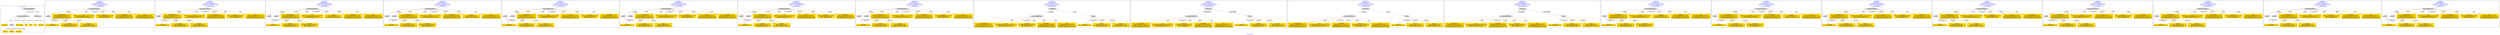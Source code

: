 digraph n0 {
fontcolor="blue"
remincross="true"
label="s20-s-lacma.xml"
subgraph cluster_0 {
label="1-correct model"
n2[style="filled",color="white",fillcolor="lightgray",label="CulturalHeritageObject1"];
n3[shape="plaintext",style="filled",fillcolor="gold",label="creationDate"];
n4[style="filled",color="white",fillcolor="lightgray",label="Person1"];
n5[shape="plaintext",style="filled",fillcolor="gold",label="Artwork_Details"];
n6[shape="plaintext",style="filled",fillcolor="gold",label="title"];
n7[shape="plaintext",style="filled",fillcolor="gold",label="Origin"];
n8[shape="plaintext",style="filled",fillcolor="gold",label="ID"];
n9[shape="plaintext",style="filled",fillcolor="gold",label="birthDate"];
n10[shape="plaintext",style="filled",fillcolor="gold",label="deathDate"];
n11[shape="plaintext",style="filled",fillcolor="gold",label="Artist_Name"];
n12[style="filled",color="white",fillcolor="lightgray",label="EuropeanaAggregation1"];
n13[style="filled",color="white",fillcolor="lightgray",label="WebResource1"];
n14[shape="plaintext",style="filled",fillcolor="gold",label="Image_URL"];
}
subgraph cluster_1 {
label="candidate 0\nlink coherence:1.0\nnode coherence:1.0\nconfidence:0.5182793049282617\nmapping score:0.6310931016427539\ncost:8.99999\n-precision:0.67-recall:0.5"
n16[style="filled",color="white",fillcolor="lightgray",label="CulturalHeritageObject1"];
n17[style="filled",color="white",fillcolor="lightgray",label="Person1"];
n18[shape="plaintext",style="filled",fillcolor="gold",label="Artwork_Details\n[CulturalHeritageObject,extent,0.713]\n[Person,nameOfThePerson,0.157]\n[CulturalHeritageObject,provenance,0.072]\n[CulturalHeritageObject,medium,0.058]"];
n19[shape="plaintext",style="filled",fillcolor="gold",label="Origin\n[CulturalHeritageObject,accessionNumber,0.652]\n[Person,nameOfThePerson,0.175]\n[CulturalHeritageObject,provenance,0.173]"];
n20[shape="plaintext",style="filled",fillcolor="gold",label="Image_URL\n[Person,nameOfThePerson,1.0]"];
n21[shape="plaintext",style="filled",fillcolor="gold",label="creationDate\n[CulturalHeritageObject,created,0.367]\n[Person,dateOfDeath,0.36]\n[Person,dateOfBirth,0.273]"];
n22[shape="plaintext",style="filled",fillcolor="gold",label="birthDate\n[Person,dateOfBirth,0.811]\n[CulturalHeritageObject,created,0.156]\n[Person,dateOfDeath,0.033]"];
n23[shape="plaintext",style="filled",fillcolor="gold",label="deathDate\n[Person,dateOfBirth,0.378]\n[Person,dateOfDeath,0.338]\n[CulturalHeritageObject,created,0.284]"];
n24[shape="plaintext",style="filled",fillcolor="gold",label="Artist_Name\n[Person,nameOfThePerson,0.929]\n[CulturalHeritageObject,title,0.048]\n[CulturalHeritageObject,medium,0.012]\n[CulturalHeritageObject,provenance,0.01]"];
n25[shape="plaintext",style="filled",fillcolor="gold",label="title\n[Person,nameOfThePerson,0.718]\n[CulturalHeritageObject,title,0.253]\n[CulturalHeritageObject,provenance,0.021]\n[CulturalHeritageObject,medium,0.008]"];
}
subgraph cluster_2 {
label="candidate 1\nlink coherence:1.0\nnode coherence:1.0\nconfidence:0.5180637323760026\nmapping score:0.6310212441253342\ncost:8.99999\n-precision:0.67-recall:0.5"
n27[style="filled",color="white",fillcolor="lightgray",label="CulturalHeritageObject1"];
n28[style="filled",color="white",fillcolor="lightgray",label="Person1"];
n29[shape="plaintext",style="filled",fillcolor="gold",label="Artwork_Details\n[CulturalHeritageObject,extent,0.713]\n[Person,nameOfThePerson,0.157]\n[CulturalHeritageObject,provenance,0.072]\n[CulturalHeritageObject,medium,0.058]"];
n30[shape="plaintext",style="filled",fillcolor="gold",label="Origin\n[CulturalHeritageObject,accessionNumber,0.652]\n[Person,nameOfThePerson,0.175]\n[CulturalHeritageObject,provenance,0.173]"];
n31[shape="plaintext",style="filled",fillcolor="gold",label="Artist_Name\n[Person,nameOfThePerson,0.929]\n[CulturalHeritageObject,title,0.048]\n[CulturalHeritageObject,medium,0.012]\n[CulturalHeritageObject,provenance,0.01]"];
n32[shape="plaintext",style="filled",fillcolor="gold",label="Image_URL\n[Person,nameOfThePerson,1.0]"];
n33[shape="plaintext",style="filled",fillcolor="gold",label="creationDate\n[CulturalHeritageObject,created,0.367]\n[Person,dateOfDeath,0.36]\n[Person,dateOfBirth,0.273]"];
n34[shape="plaintext",style="filled",fillcolor="gold",label="birthDate\n[Person,dateOfBirth,0.811]\n[CulturalHeritageObject,created,0.156]\n[Person,dateOfDeath,0.033]"];
n35[shape="plaintext",style="filled",fillcolor="gold",label="deathDate\n[Person,dateOfBirth,0.378]\n[Person,dateOfDeath,0.338]\n[CulturalHeritageObject,created,0.284]"];
n36[shape="plaintext",style="filled",fillcolor="gold",label="title\n[Person,nameOfThePerson,0.718]\n[CulturalHeritageObject,title,0.253]\n[CulturalHeritageObject,provenance,0.021]\n[CulturalHeritageObject,medium,0.008]"];
}
subgraph cluster_3 {
label="candidate 10\nlink coherence:0.9\nnode coherence:1.0\nconfidence:0.5107013502708828\nmapping score:0.628567116756961\ncost:9.99999\n-precision:0.4-recall:0.33"
n38[style="filled",color="white",fillcolor="lightgray",label="CulturalHeritageObject1"];
n39[style="filled",color="white",fillcolor="lightgray",label="Person1"];
n40[style="filled",color="white",fillcolor="lightgray",label="Concept1"];
n41[shape="plaintext",style="filled",fillcolor="gold",label="Artwork_Details\n[CulturalHeritageObject,extent,0.713]\n[Person,nameOfThePerson,0.157]\n[CulturalHeritageObject,provenance,0.072]\n[CulturalHeritageObject,medium,0.058]"];
n42[shape="plaintext",style="filled",fillcolor="gold",label="Origin\n[CulturalHeritageObject,accessionNumber,0.652]\n[Person,nameOfThePerson,0.175]\n[CulturalHeritageObject,provenance,0.173]"];
n43[shape="plaintext",style="filled",fillcolor="gold",label="Image_URL\n[Person,nameOfThePerson,1.0]"];
n44[shape="plaintext",style="filled",fillcolor="gold",label="deathDate\n[Person,dateOfBirth,0.378]\n[Person,dateOfDeath,0.338]\n[CulturalHeritageObject,created,0.284]"];
n45[shape="plaintext",style="filled",fillcolor="gold",label="birthDate\n[Person,dateOfBirth,0.811]\n[CulturalHeritageObject,created,0.156]\n[Person,dateOfDeath,0.033]"];
n46[shape="plaintext",style="filled",fillcolor="gold",label="creationDate\n[CulturalHeritageObject,created,0.367]\n[Person,dateOfDeath,0.36]\n[Person,dateOfBirth,0.273]"];
n47[shape="plaintext",style="filled",fillcolor="gold",label="Artist_Name\n[Person,nameOfThePerson,0.929]\n[CulturalHeritageObject,title,0.048]\n[CulturalHeritageObject,medium,0.012]\n[CulturalHeritageObject,provenance,0.01]"];
n48[shape="plaintext",style="filled",fillcolor="gold",label="title\n[Person,nameOfThePerson,0.718]\n[CulturalHeritageObject,title,0.253]\n[CulturalHeritageObject,provenance,0.021]\n[CulturalHeritageObject,medium,0.008]"];
}
subgraph cluster_4 {
label="candidate 11\nlink coherence:0.9\nnode coherence:1.0\nconfidence:0.5104857777186236\nmapping score:0.6284952592395412\ncost:9.99999\n-precision:0.4-recall:0.33"
n50[style="filled",color="white",fillcolor="lightgray",label="CulturalHeritageObject1"];
n51[style="filled",color="white",fillcolor="lightgray",label="Person1"];
n52[style="filled",color="white",fillcolor="lightgray",label="Concept1"];
n53[shape="plaintext",style="filled",fillcolor="gold",label="Artwork_Details\n[CulturalHeritageObject,extent,0.713]\n[Person,nameOfThePerson,0.157]\n[CulturalHeritageObject,provenance,0.072]\n[CulturalHeritageObject,medium,0.058]"];
n54[shape="plaintext",style="filled",fillcolor="gold",label="Origin\n[CulturalHeritageObject,accessionNumber,0.652]\n[Person,nameOfThePerson,0.175]\n[CulturalHeritageObject,provenance,0.173]"];
n55[shape="plaintext",style="filled",fillcolor="gold",label="Artist_Name\n[Person,nameOfThePerson,0.929]\n[CulturalHeritageObject,title,0.048]\n[CulturalHeritageObject,medium,0.012]\n[CulturalHeritageObject,provenance,0.01]"];
n56[shape="plaintext",style="filled",fillcolor="gold",label="Image_URL\n[Person,nameOfThePerson,1.0]"];
n57[shape="plaintext",style="filled",fillcolor="gold",label="deathDate\n[Person,dateOfBirth,0.378]\n[Person,dateOfDeath,0.338]\n[CulturalHeritageObject,created,0.284]"];
n58[shape="plaintext",style="filled",fillcolor="gold",label="birthDate\n[Person,dateOfBirth,0.811]\n[CulturalHeritageObject,created,0.156]\n[Person,dateOfDeath,0.033]"];
n59[shape="plaintext",style="filled",fillcolor="gold",label="creationDate\n[CulturalHeritageObject,created,0.367]\n[Person,dateOfDeath,0.36]\n[Person,dateOfBirth,0.273]"];
n60[shape="plaintext",style="filled",fillcolor="gold",label="title\n[Person,nameOfThePerson,0.718]\n[CulturalHeritageObject,title,0.253]\n[CulturalHeritageObject,provenance,0.021]\n[CulturalHeritageObject,medium,0.008]"];
}
subgraph cluster_5 {
label="candidate 12\nlink coherence:0.9\nnode coherence:1.0\nconfidence:0.4937837192168398\nmapping score:0.6229279064056132\ncost:9.99999\n-precision:0.5-recall:0.42"
n62[style="filled",color="white",fillcolor="lightgray",label="CulturalHeritageObject1"];
n63[style="filled",color="white",fillcolor="lightgray",label="Person1"];
n64[style="filled",color="white",fillcolor="lightgray",label="Concept1"];
n65[shape="plaintext",style="filled",fillcolor="gold",label="Artwork_Details\n[CulturalHeritageObject,extent,0.713]\n[Person,nameOfThePerson,0.157]\n[CulturalHeritageObject,provenance,0.072]\n[CulturalHeritageObject,medium,0.058]"];
n66[shape="plaintext",style="filled",fillcolor="gold",label="Origin\n[CulturalHeritageObject,accessionNumber,0.652]\n[Person,nameOfThePerson,0.175]\n[CulturalHeritageObject,provenance,0.173]"];
n67[shape="plaintext",style="filled",fillcolor="gold",label="title\n[Person,nameOfThePerson,0.718]\n[CulturalHeritageObject,title,0.253]\n[CulturalHeritageObject,provenance,0.021]\n[CulturalHeritageObject,medium,0.008]"];
n68[shape="plaintext",style="filled",fillcolor="gold",label="Image_URL\n[Person,nameOfThePerson,1.0]"];
n69[shape="plaintext",style="filled",fillcolor="gold",label="creationDate\n[CulturalHeritageObject,created,0.367]\n[Person,dateOfDeath,0.36]\n[Person,dateOfBirth,0.273]"];
n70[shape="plaintext",style="filled",fillcolor="gold",label="birthDate\n[Person,dateOfBirth,0.811]\n[CulturalHeritageObject,created,0.156]\n[Person,dateOfDeath,0.033]"];
n71[shape="plaintext",style="filled",fillcolor="gold",label="deathDate\n[Person,dateOfBirth,0.378]\n[Person,dateOfDeath,0.338]\n[CulturalHeritageObject,created,0.284]"];
n72[shape="plaintext",style="filled",fillcolor="gold",label="Artist_Name\n[Person,nameOfThePerson,0.929]\n[CulturalHeritageObject,title,0.048]\n[CulturalHeritageObject,medium,0.012]\n[CulturalHeritageObject,provenance,0.01]"];
}
subgraph cluster_6 {
label="candidate 13\nlink coherence:0.9\nnode coherence:1.0\nconfidence:0.49222767514827986\nmapping score:0.6224092250494266\ncost:9.99999\n-precision:0.5-recall:0.42"
n74[style="filled",color="white",fillcolor="lightgray",label="CulturalHeritageObject1"];
n75[style="filled",color="white",fillcolor="lightgray",label="Person1"];
n76[style="filled",color="white",fillcolor="lightgray",label="Concept1"];
n77[shape="plaintext",style="filled",fillcolor="gold",label="Artwork_Details\n[CulturalHeritageObject,extent,0.713]\n[Person,nameOfThePerson,0.157]\n[CulturalHeritageObject,provenance,0.072]\n[CulturalHeritageObject,medium,0.058]"];
n78[shape="plaintext",style="filled",fillcolor="gold",label="Origin\n[CulturalHeritageObject,accessionNumber,0.652]\n[Person,nameOfThePerson,0.175]\n[CulturalHeritageObject,provenance,0.173]"];
n79[shape="plaintext",style="filled",fillcolor="gold",label="Image_URL\n[Person,nameOfThePerson,1.0]"];
n80[shape="plaintext",style="filled",fillcolor="gold",label="creationDate\n[CulturalHeritageObject,created,0.367]\n[Person,dateOfDeath,0.36]\n[Person,dateOfBirth,0.273]"];
n81[shape="plaintext",style="filled",fillcolor="gold",label="birthDate\n[Person,dateOfBirth,0.811]\n[CulturalHeritageObject,created,0.156]\n[Person,dateOfDeath,0.033]"];
n82[shape="plaintext",style="filled",fillcolor="gold",label="deathDate\n[Person,dateOfBirth,0.378]\n[Person,dateOfDeath,0.338]\n[CulturalHeritageObject,created,0.284]"];
n83[shape="plaintext",style="filled",fillcolor="gold",label="title\n[Person,nameOfThePerson,0.718]\n[CulturalHeritageObject,title,0.253]\n[CulturalHeritageObject,provenance,0.021]\n[CulturalHeritageObject,medium,0.008]"];
n84[shape="plaintext",style="filled",fillcolor="gold",label="Artist_Name\n[Person,nameOfThePerson,0.929]\n[CulturalHeritageObject,title,0.048]\n[CulturalHeritageObject,medium,0.012]\n[CulturalHeritageObject,provenance,0.01]"];
}
subgraph cluster_7 {
label="candidate 14\nlink coherence:0.9\nnode coherence:1.0\nconfidence:0.4892566928122308\nmapping score:0.621418897604077\ncost:9.99999\n-precision:0.5-recall:0.42"
n86[style="filled",color="white",fillcolor="lightgray",label="CulturalHeritageObject1"];
n87[style="filled",color="white",fillcolor="lightgray",label="Person1"];
n88[style="filled",color="white",fillcolor="lightgray",label="Concept1"];
n89[shape="plaintext",style="filled",fillcolor="gold",label="Artwork_Details\n[CulturalHeritageObject,extent,0.713]\n[Person,nameOfThePerson,0.157]\n[CulturalHeritageObject,provenance,0.072]\n[CulturalHeritageObject,medium,0.058]"];
n90[shape="plaintext",style="filled",fillcolor="gold",label="Origin\n[CulturalHeritageObject,accessionNumber,0.652]\n[Person,nameOfThePerson,0.175]\n[CulturalHeritageObject,provenance,0.173]"];
n91[shape="plaintext",style="filled",fillcolor="gold",label="title\n[Person,nameOfThePerson,0.718]\n[CulturalHeritageObject,title,0.253]\n[CulturalHeritageObject,provenance,0.021]\n[CulturalHeritageObject,medium,0.008]"];
n92[shape="plaintext",style="filled",fillcolor="gold",label="Image_URL\n[Person,nameOfThePerson,1.0]"];
n93[shape="plaintext",style="filled",fillcolor="gold",label="creationDate\n[CulturalHeritageObject,created,0.367]\n[Person,dateOfDeath,0.36]\n[Person,dateOfBirth,0.273]"];
n94[shape="plaintext",style="filled",fillcolor="gold",label="birthDate\n[Person,dateOfBirth,0.811]\n[CulturalHeritageObject,created,0.156]\n[Person,dateOfDeath,0.033]"];
n95[shape="plaintext",style="filled",fillcolor="gold",label="deathDate\n[Person,dateOfBirth,0.378]\n[Person,dateOfDeath,0.338]\n[CulturalHeritageObject,created,0.284]"];
n96[shape="plaintext",style="filled",fillcolor="gold",label="Artist_Name\n[Person,nameOfThePerson,0.929]\n[CulturalHeritageObject,title,0.048]\n[CulturalHeritageObject,medium,0.012]\n[CulturalHeritageObject,provenance,0.01]"];
}
subgraph cluster_8 {
label="candidate 15\nlink coherence:0.9\nnode coherence:1.0\nconfidence:0.48748507619141174\nmapping score:0.6208283587304706\ncost:9.99999\n-precision:0.5-recall:0.42"
n98[style="filled",color="white",fillcolor="lightgray",label="CulturalHeritageObject1"];
n99[style="filled",color="white",fillcolor="lightgray",label="Person1"];
n100[style="filled",color="white",fillcolor="lightgray",label="Concept1"];
n101[shape="plaintext",style="filled",fillcolor="gold",label="Artwork_Details\n[CulturalHeritageObject,extent,0.713]\n[Person,nameOfThePerson,0.157]\n[CulturalHeritageObject,provenance,0.072]\n[CulturalHeritageObject,medium,0.058]"];
n102[shape="plaintext",style="filled",fillcolor="gold",label="Origin\n[CulturalHeritageObject,accessionNumber,0.652]\n[Person,nameOfThePerson,0.175]\n[CulturalHeritageObject,provenance,0.173]"];
n103[shape="plaintext",style="filled",fillcolor="gold",label="Artist_Name\n[Person,nameOfThePerson,0.929]\n[CulturalHeritageObject,title,0.048]\n[CulturalHeritageObject,medium,0.012]\n[CulturalHeritageObject,provenance,0.01]"];
n104[shape="plaintext",style="filled",fillcolor="gold",label="Image_URL\n[Person,nameOfThePerson,1.0]"];
n105[shape="plaintext",style="filled",fillcolor="gold",label="creationDate\n[CulturalHeritageObject,created,0.367]\n[Person,dateOfDeath,0.36]\n[Person,dateOfBirth,0.273]"];
n106[shape="plaintext",style="filled",fillcolor="gold",label="birthDate\n[Person,dateOfBirth,0.811]\n[CulturalHeritageObject,created,0.156]\n[Person,dateOfDeath,0.033]"];
n107[shape="plaintext",style="filled",fillcolor="gold",label="deathDate\n[Person,dateOfBirth,0.378]\n[Person,dateOfDeath,0.338]\n[CulturalHeritageObject,created,0.284]"];
n108[shape="plaintext",style="filled",fillcolor="gold",label="title\n[Person,nameOfThePerson,0.718]\n[CulturalHeritageObject,title,0.253]\n[CulturalHeritageObject,provenance,0.021]\n[CulturalHeritageObject,medium,0.008]"];
}
subgraph cluster_9 {
label="candidate 16\nlink coherence:0.8\nnode coherence:1.0\nconfidence:0.5182793049282617\nmapping score:0.6310931016427539\ncost:208.010002\n-precision:0.5-recall:0.42"
n110[style="filled",color="white",fillcolor="lightgray",label="ProvidedCHO1"];
n111[style="filled",color="white",fillcolor="lightgray",label="CulturalHeritageObject1"];
n112[style="filled",color="white",fillcolor="lightgray",label="Person1"];
n113[shape="plaintext",style="filled",fillcolor="gold",label="Artwork_Details\n[CulturalHeritageObject,extent,0.713]\n[Person,nameOfThePerson,0.157]\n[CulturalHeritageObject,provenance,0.072]\n[CulturalHeritageObject,medium,0.058]"];
n114[shape="plaintext",style="filled",fillcolor="gold",label="Origin\n[CulturalHeritageObject,accessionNumber,0.652]\n[Person,nameOfThePerson,0.175]\n[CulturalHeritageObject,provenance,0.173]"];
n115[shape="plaintext",style="filled",fillcolor="gold",label="Image_URL\n[Person,nameOfThePerson,1.0]"];
n116[shape="plaintext",style="filled",fillcolor="gold",label="creationDate\n[CulturalHeritageObject,created,0.367]\n[Person,dateOfDeath,0.36]\n[Person,dateOfBirth,0.273]"];
n117[shape="plaintext",style="filled",fillcolor="gold",label="birthDate\n[Person,dateOfBirth,0.811]\n[CulturalHeritageObject,created,0.156]\n[Person,dateOfDeath,0.033]"];
n118[shape="plaintext",style="filled",fillcolor="gold",label="deathDate\n[Person,dateOfBirth,0.378]\n[Person,dateOfDeath,0.338]\n[CulturalHeritageObject,created,0.284]"];
n119[shape="plaintext",style="filled",fillcolor="gold",label="Artist_Name\n[Person,nameOfThePerson,0.929]\n[CulturalHeritageObject,title,0.048]\n[CulturalHeritageObject,medium,0.012]\n[CulturalHeritageObject,provenance,0.01]"];
n120[shape="plaintext",style="filled",fillcolor="gold",label="title\n[Person,nameOfThePerson,0.718]\n[CulturalHeritageObject,title,0.253]\n[CulturalHeritageObject,provenance,0.021]\n[CulturalHeritageObject,medium,0.008]"];
}
subgraph cluster_10 {
label="candidate 17\nlink coherence:0.8\nnode coherence:1.0\nconfidence:0.5182793049282617\nmapping score:0.6310931016427539\ncost:208.020004\n-precision:0.5-recall:0.42"
n122[style="filled",color="white",fillcolor="lightgray",label="Organization1"];
n123[style="filled",color="white",fillcolor="lightgray",label="CulturalHeritageObject1"];
n124[style="filled",color="white",fillcolor="lightgray",label="Person1"];
n125[shape="plaintext",style="filled",fillcolor="gold",label="Artwork_Details\n[CulturalHeritageObject,extent,0.713]\n[Person,nameOfThePerson,0.157]\n[CulturalHeritageObject,provenance,0.072]\n[CulturalHeritageObject,medium,0.058]"];
n126[shape="plaintext",style="filled",fillcolor="gold",label="Origin\n[CulturalHeritageObject,accessionNumber,0.652]\n[Person,nameOfThePerson,0.175]\n[CulturalHeritageObject,provenance,0.173]"];
n127[shape="plaintext",style="filled",fillcolor="gold",label="Image_URL\n[Person,nameOfThePerson,1.0]"];
n128[shape="plaintext",style="filled",fillcolor="gold",label="creationDate\n[CulturalHeritageObject,created,0.367]\n[Person,dateOfDeath,0.36]\n[Person,dateOfBirth,0.273]"];
n129[shape="plaintext",style="filled",fillcolor="gold",label="birthDate\n[Person,dateOfBirth,0.811]\n[CulturalHeritageObject,created,0.156]\n[Person,dateOfDeath,0.033]"];
n130[shape="plaintext",style="filled",fillcolor="gold",label="deathDate\n[Person,dateOfBirth,0.378]\n[Person,dateOfDeath,0.338]\n[CulturalHeritageObject,created,0.284]"];
n131[shape="plaintext",style="filled",fillcolor="gold",label="Artist_Name\n[Person,nameOfThePerson,0.929]\n[CulturalHeritageObject,title,0.048]\n[CulturalHeritageObject,medium,0.012]\n[CulturalHeritageObject,provenance,0.01]"];
n132[shape="plaintext",style="filled",fillcolor="gold",label="title\n[Person,nameOfThePerson,0.718]\n[CulturalHeritageObject,title,0.253]\n[CulturalHeritageObject,provenance,0.021]\n[CulturalHeritageObject,medium,0.008]"];
}
subgraph cluster_11 {
label="candidate 18\nlink coherence:0.8\nnode coherence:1.0\nconfidence:0.5180637323760026\nmapping score:0.6310212441253342\ncost:208.010002\n-precision:0.5-recall:0.42"
n134[style="filled",color="white",fillcolor="lightgray",label="ProvidedCHO1"];
n135[style="filled",color="white",fillcolor="lightgray",label="CulturalHeritageObject1"];
n136[style="filled",color="white",fillcolor="lightgray",label="Person1"];
n137[shape="plaintext",style="filled",fillcolor="gold",label="Artwork_Details\n[CulturalHeritageObject,extent,0.713]\n[Person,nameOfThePerson,0.157]\n[CulturalHeritageObject,provenance,0.072]\n[CulturalHeritageObject,medium,0.058]"];
n138[shape="plaintext",style="filled",fillcolor="gold",label="Origin\n[CulturalHeritageObject,accessionNumber,0.652]\n[Person,nameOfThePerson,0.175]\n[CulturalHeritageObject,provenance,0.173]"];
n139[shape="plaintext",style="filled",fillcolor="gold",label="Artist_Name\n[Person,nameOfThePerson,0.929]\n[CulturalHeritageObject,title,0.048]\n[CulturalHeritageObject,medium,0.012]\n[CulturalHeritageObject,provenance,0.01]"];
n140[shape="plaintext",style="filled",fillcolor="gold",label="Image_URL\n[Person,nameOfThePerson,1.0]"];
n141[shape="plaintext",style="filled",fillcolor="gold",label="creationDate\n[CulturalHeritageObject,created,0.367]\n[Person,dateOfDeath,0.36]\n[Person,dateOfBirth,0.273]"];
n142[shape="plaintext",style="filled",fillcolor="gold",label="birthDate\n[Person,dateOfBirth,0.811]\n[CulturalHeritageObject,created,0.156]\n[Person,dateOfDeath,0.033]"];
n143[shape="plaintext",style="filled",fillcolor="gold",label="deathDate\n[Person,dateOfBirth,0.378]\n[Person,dateOfDeath,0.338]\n[CulturalHeritageObject,created,0.284]"];
n144[shape="plaintext",style="filled",fillcolor="gold",label="title\n[Person,nameOfThePerson,0.718]\n[CulturalHeritageObject,title,0.253]\n[CulturalHeritageObject,provenance,0.021]\n[CulturalHeritageObject,medium,0.008]"];
}
subgraph cluster_12 {
label="candidate 19\nlink coherence:0.8\nnode coherence:1.0\nconfidence:0.5180637323760026\nmapping score:0.6310212441253342\ncost:208.020004\n-precision:0.5-recall:0.42"
n146[style="filled",color="white",fillcolor="lightgray",label="Organization1"];
n147[style="filled",color="white",fillcolor="lightgray",label="CulturalHeritageObject1"];
n148[style="filled",color="white",fillcolor="lightgray",label="Person1"];
n149[shape="plaintext",style="filled",fillcolor="gold",label="Artwork_Details\n[CulturalHeritageObject,extent,0.713]\n[Person,nameOfThePerson,0.157]\n[CulturalHeritageObject,provenance,0.072]\n[CulturalHeritageObject,medium,0.058]"];
n150[shape="plaintext",style="filled",fillcolor="gold",label="Origin\n[CulturalHeritageObject,accessionNumber,0.652]\n[Person,nameOfThePerson,0.175]\n[CulturalHeritageObject,provenance,0.173]"];
n151[shape="plaintext",style="filled",fillcolor="gold",label="Artist_Name\n[Person,nameOfThePerson,0.929]\n[CulturalHeritageObject,title,0.048]\n[CulturalHeritageObject,medium,0.012]\n[CulturalHeritageObject,provenance,0.01]"];
n152[shape="plaintext",style="filled",fillcolor="gold",label="Image_URL\n[Person,nameOfThePerson,1.0]"];
n153[shape="plaintext",style="filled",fillcolor="gold",label="creationDate\n[CulturalHeritageObject,created,0.367]\n[Person,dateOfDeath,0.36]\n[Person,dateOfBirth,0.273]"];
n154[shape="plaintext",style="filled",fillcolor="gold",label="birthDate\n[Person,dateOfBirth,0.811]\n[CulturalHeritageObject,created,0.156]\n[Person,dateOfDeath,0.033]"];
n155[shape="plaintext",style="filled",fillcolor="gold",label="deathDate\n[Person,dateOfBirth,0.378]\n[Person,dateOfDeath,0.338]\n[CulturalHeritageObject,created,0.284]"];
n156[shape="plaintext",style="filled",fillcolor="gold",label="title\n[Person,nameOfThePerson,0.718]\n[CulturalHeritageObject,title,0.253]\n[CulturalHeritageObject,provenance,0.021]\n[CulturalHeritageObject,medium,0.008]"];
}
subgraph cluster_13 {
label="candidate 2\nlink coherence:1.0\nnode coherence:1.0\nconfidence:0.5107013502708828\nmapping score:0.628567116756961\ncost:8.99999\n-precision:0.44-recall:0.33"
n158[style="filled",color="white",fillcolor="lightgray",label="CulturalHeritageObject1"];
n159[style="filled",color="white",fillcolor="lightgray",label="Person1"];
n160[shape="plaintext",style="filled",fillcolor="gold",label="Artwork_Details\n[CulturalHeritageObject,extent,0.713]\n[Person,nameOfThePerson,0.157]\n[CulturalHeritageObject,provenance,0.072]\n[CulturalHeritageObject,medium,0.058]"];
n161[shape="plaintext",style="filled",fillcolor="gold",label="Origin\n[CulturalHeritageObject,accessionNumber,0.652]\n[Person,nameOfThePerson,0.175]\n[CulturalHeritageObject,provenance,0.173]"];
n162[shape="plaintext",style="filled",fillcolor="gold",label="Image_URL\n[Person,nameOfThePerson,1.0]"];
n163[shape="plaintext",style="filled",fillcolor="gold",label="deathDate\n[Person,dateOfBirth,0.378]\n[Person,dateOfDeath,0.338]\n[CulturalHeritageObject,created,0.284]"];
n164[shape="plaintext",style="filled",fillcolor="gold",label="birthDate\n[Person,dateOfBirth,0.811]\n[CulturalHeritageObject,created,0.156]\n[Person,dateOfDeath,0.033]"];
n165[shape="plaintext",style="filled",fillcolor="gold",label="creationDate\n[CulturalHeritageObject,created,0.367]\n[Person,dateOfDeath,0.36]\n[Person,dateOfBirth,0.273]"];
n166[shape="plaintext",style="filled",fillcolor="gold",label="Artist_Name\n[Person,nameOfThePerson,0.929]\n[CulturalHeritageObject,title,0.048]\n[CulturalHeritageObject,medium,0.012]\n[CulturalHeritageObject,provenance,0.01]"];
n167[shape="plaintext",style="filled",fillcolor="gold",label="title\n[Person,nameOfThePerson,0.718]\n[CulturalHeritageObject,title,0.253]\n[CulturalHeritageObject,provenance,0.021]\n[CulturalHeritageObject,medium,0.008]"];
}
subgraph cluster_14 {
label="candidate 3\nlink coherence:1.0\nnode coherence:1.0\nconfidence:0.5104857777186236\nmapping score:0.6284952592395412\ncost:8.99999\n-precision:0.44-recall:0.33"
n169[style="filled",color="white",fillcolor="lightgray",label="CulturalHeritageObject1"];
n170[style="filled",color="white",fillcolor="lightgray",label="Person1"];
n171[shape="plaintext",style="filled",fillcolor="gold",label="Artwork_Details\n[CulturalHeritageObject,extent,0.713]\n[Person,nameOfThePerson,0.157]\n[CulturalHeritageObject,provenance,0.072]\n[CulturalHeritageObject,medium,0.058]"];
n172[shape="plaintext",style="filled",fillcolor="gold",label="Origin\n[CulturalHeritageObject,accessionNumber,0.652]\n[Person,nameOfThePerson,0.175]\n[CulturalHeritageObject,provenance,0.173]"];
n173[shape="plaintext",style="filled",fillcolor="gold",label="Artist_Name\n[Person,nameOfThePerson,0.929]\n[CulturalHeritageObject,title,0.048]\n[CulturalHeritageObject,medium,0.012]\n[CulturalHeritageObject,provenance,0.01]"];
n174[shape="plaintext",style="filled",fillcolor="gold",label="Image_URL\n[Person,nameOfThePerson,1.0]"];
n175[shape="plaintext",style="filled",fillcolor="gold",label="deathDate\n[Person,dateOfBirth,0.378]\n[Person,dateOfDeath,0.338]\n[CulturalHeritageObject,created,0.284]"];
n176[shape="plaintext",style="filled",fillcolor="gold",label="birthDate\n[Person,dateOfBirth,0.811]\n[CulturalHeritageObject,created,0.156]\n[Person,dateOfDeath,0.033]"];
n177[shape="plaintext",style="filled",fillcolor="gold",label="creationDate\n[CulturalHeritageObject,created,0.367]\n[Person,dateOfDeath,0.36]\n[Person,dateOfBirth,0.273]"];
n178[shape="plaintext",style="filled",fillcolor="gold",label="title\n[Person,nameOfThePerson,0.718]\n[CulturalHeritageObject,title,0.253]\n[CulturalHeritageObject,provenance,0.021]\n[CulturalHeritageObject,medium,0.008]"];
}
subgraph cluster_15 {
label="candidate 4\nlink coherence:1.0\nnode coherence:1.0\nconfidence:0.4937837192168398\nmapping score:0.6229279064056132\ncost:8.99999\n-precision:0.56-recall:0.42"
n180[style="filled",color="white",fillcolor="lightgray",label="CulturalHeritageObject1"];
n181[style="filled",color="white",fillcolor="lightgray",label="Person1"];
n182[shape="plaintext",style="filled",fillcolor="gold",label="Artwork_Details\n[CulturalHeritageObject,extent,0.713]\n[Person,nameOfThePerson,0.157]\n[CulturalHeritageObject,provenance,0.072]\n[CulturalHeritageObject,medium,0.058]"];
n183[shape="plaintext",style="filled",fillcolor="gold",label="Origin\n[CulturalHeritageObject,accessionNumber,0.652]\n[Person,nameOfThePerson,0.175]\n[CulturalHeritageObject,provenance,0.173]"];
n184[shape="plaintext",style="filled",fillcolor="gold",label="title\n[Person,nameOfThePerson,0.718]\n[CulturalHeritageObject,title,0.253]\n[CulturalHeritageObject,provenance,0.021]\n[CulturalHeritageObject,medium,0.008]"];
n185[shape="plaintext",style="filled",fillcolor="gold",label="Image_URL\n[Person,nameOfThePerson,1.0]"];
n186[shape="plaintext",style="filled",fillcolor="gold",label="creationDate\n[CulturalHeritageObject,created,0.367]\n[Person,dateOfDeath,0.36]\n[Person,dateOfBirth,0.273]"];
n187[shape="plaintext",style="filled",fillcolor="gold",label="birthDate\n[Person,dateOfBirth,0.811]\n[CulturalHeritageObject,created,0.156]\n[Person,dateOfDeath,0.033]"];
n188[shape="plaintext",style="filled",fillcolor="gold",label="deathDate\n[Person,dateOfBirth,0.378]\n[Person,dateOfDeath,0.338]\n[CulturalHeritageObject,created,0.284]"];
n189[shape="plaintext",style="filled",fillcolor="gold",label="Artist_Name\n[Person,nameOfThePerson,0.929]\n[CulturalHeritageObject,title,0.048]\n[CulturalHeritageObject,medium,0.012]\n[CulturalHeritageObject,provenance,0.01]"];
}
subgraph cluster_16 {
label="candidate 5\nlink coherence:1.0\nnode coherence:1.0\nconfidence:0.49222767514827986\nmapping score:0.6224092250494266\ncost:8.99999\n-precision:0.56-recall:0.42"
n191[style="filled",color="white",fillcolor="lightgray",label="CulturalHeritageObject1"];
n192[style="filled",color="white",fillcolor="lightgray",label="Person1"];
n193[shape="plaintext",style="filled",fillcolor="gold",label="Artwork_Details\n[CulturalHeritageObject,extent,0.713]\n[Person,nameOfThePerson,0.157]\n[CulturalHeritageObject,provenance,0.072]\n[CulturalHeritageObject,medium,0.058]"];
n194[shape="plaintext",style="filled",fillcolor="gold",label="Origin\n[CulturalHeritageObject,accessionNumber,0.652]\n[Person,nameOfThePerson,0.175]\n[CulturalHeritageObject,provenance,0.173]"];
n195[shape="plaintext",style="filled",fillcolor="gold",label="Image_URL\n[Person,nameOfThePerson,1.0]"];
n196[shape="plaintext",style="filled",fillcolor="gold",label="creationDate\n[CulturalHeritageObject,created,0.367]\n[Person,dateOfDeath,0.36]\n[Person,dateOfBirth,0.273]"];
n197[shape="plaintext",style="filled",fillcolor="gold",label="birthDate\n[Person,dateOfBirth,0.811]\n[CulturalHeritageObject,created,0.156]\n[Person,dateOfDeath,0.033]"];
n198[shape="plaintext",style="filled",fillcolor="gold",label="deathDate\n[Person,dateOfBirth,0.378]\n[Person,dateOfDeath,0.338]\n[CulturalHeritageObject,created,0.284]"];
n199[shape="plaintext",style="filled",fillcolor="gold",label="title\n[Person,nameOfThePerson,0.718]\n[CulturalHeritageObject,title,0.253]\n[CulturalHeritageObject,provenance,0.021]\n[CulturalHeritageObject,medium,0.008]"];
n200[shape="plaintext",style="filled",fillcolor="gold",label="Artist_Name\n[Person,nameOfThePerson,0.929]\n[CulturalHeritageObject,title,0.048]\n[CulturalHeritageObject,medium,0.012]\n[CulturalHeritageObject,provenance,0.01]"];
}
subgraph cluster_17 {
label="candidate 6\nlink coherence:1.0\nnode coherence:1.0\nconfidence:0.4892566928122308\nmapping score:0.621418897604077\ncost:8.99999\n-precision:0.56-recall:0.42"
n202[style="filled",color="white",fillcolor="lightgray",label="CulturalHeritageObject1"];
n203[style="filled",color="white",fillcolor="lightgray",label="Person1"];
n204[shape="plaintext",style="filled",fillcolor="gold",label="Artwork_Details\n[CulturalHeritageObject,extent,0.713]\n[Person,nameOfThePerson,0.157]\n[CulturalHeritageObject,provenance,0.072]\n[CulturalHeritageObject,medium,0.058]"];
n205[shape="plaintext",style="filled",fillcolor="gold",label="Origin\n[CulturalHeritageObject,accessionNumber,0.652]\n[Person,nameOfThePerson,0.175]\n[CulturalHeritageObject,provenance,0.173]"];
n206[shape="plaintext",style="filled",fillcolor="gold",label="title\n[Person,nameOfThePerson,0.718]\n[CulturalHeritageObject,title,0.253]\n[CulturalHeritageObject,provenance,0.021]\n[CulturalHeritageObject,medium,0.008]"];
n207[shape="plaintext",style="filled",fillcolor="gold",label="Image_URL\n[Person,nameOfThePerson,1.0]"];
n208[shape="plaintext",style="filled",fillcolor="gold",label="creationDate\n[CulturalHeritageObject,created,0.367]\n[Person,dateOfDeath,0.36]\n[Person,dateOfBirth,0.273]"];
n209[shape="plaintext",style="filled",fillcolor="gold",label="birthDate\n[Person,dateOfBirth,0.811]\n[CulturalHeritageObject,created,0.156]\n[Person,dateOfDeath,0.033]"];
n210[shape="plaintext",style="filled",fillcolor="gold",label="deathDate\n[Person,dateOfBirth,0.378]\n[Person,dateOfDeath,0.338]\n[CulturalHeritageObject,created,0.284]"];
n211[shape="plaintext",style="filled",fillcolor="gold",label="Artist_Name\n[Person,nameOfThePerson,0.929]\n[CulturalHeritageObject,title,0.048]\n[CulturalHeritageObject,medium,0.012]\n[CulturalHeritageObject,provenance,0.01]"];
}
subgraph cluster_18 {
label="candidate 7\nlink coherence:1.0\nnode coherence:1.0\nconfidence:0.48748507619141174\nmapping score:0.6208283587304706\ncost:8.99999\n-precision:0.56-recall:0.42"
n213[style="filled",color="white",fillcolor="lightgray",label="CulturalHeritageObject1"];
n214[style="filled",color="white",fillcolor="lightgray",label="Person1"];
n215[shape="plaintext",style="filled",fillcolor="gold",label="Artwork_Details\n[CulturalHeritageObject,extent,0.713]\n[Person,nameOfThePerson,0.157]\n[CulturalHeritageObject,provenance,0.072]\n[CulturalHeritageObject,medium,0.058]"];
n216[shape="plaintext",style="filled",fillcolor="gold",label="Origin\n[CulturalHeritageObject,accessionNumber,0.652]\n[Person,nameOfThePerson,0.175]\n[CulturalHeritageObject,provenance,0.173]"];
n217[shape="plaintext",style="filled",fillcolor="gold",label="Artist_Name\n[Person,nameOfThePerson,0.929]\n[CulturalHeritageObject,title,0.048]\n[CulturalHeritageObject,medium,0.012]\n[CulturalHeritageObject,provenance,0.01]"];
n218[shape="plaintext",style="filled",fillcolor="gold",label="Image_URL\n[Person,nameOfThePerson,1.0]"];
n219[shape="plaintext",style="filled",fillcolor="gold",label="creationDate\n[CulturalHeritageObject,created,0.367]\n[Person,dateOfDeath,0.36]\n[Person,dateOfBirth,0.273]"];
n220[shape="plaintext",style="filled",fillcolor="gold",label="birthDate\n[Person,dateOfBirth,0.811]\n[CulturalHeritageObject,created,0.156]\n[Person,dateOfDeath,0.033]"];
n221[shape="plaintext",style="filled",fillcolor="gold",label="deathDate\n[Person,dateOfBirth,0.378]\n[Person,dateOfDeath,0.338]\n[CulturalHeritageObject,created,0.284]"];
n222[shape="plaintext",style="filled",fillcolor="gold",label="title\n[Person,nameOfThePerson,0.718]\n[CulturalHeritageObject,title,0.253]\n[CulturalHeritageObject,provenance,0.021]\n[CulturalHeritageObject,medium,0.008]"];
}
subgraph cluster_19 {
label="candidate 8\nlink coherence:0.9\nnode coherence:1.0\nconfidence:0.5182793049282617\nmapping score:0.6310931016427539\ncost:9.99999\n-precision:0.6-recall:0.5"
n224[style="filled",color="white",fillcolor="lightgray",label="CulturalHeritageObject1"];
n225[style="filled",color="white",fillcolor="lightgray",label="Person1"];
n226[style="filled",color="white",fillcolor="lightgray",label="Concept1"];
n227[shape="plaintext",style="filled",fillcolor="gold",label="Artwork_Details\n[CulturalHeritageObject,extent,0.713]\n[Person,nameOfThePerson,0.157]\n[CulturalHeritageObject,provenance,0.072]\n[CulturalHeritageObject,medium,0.058]"];
n228[shape="plaintext",style="filled",fillcolor="gold",label="Origin\n[CulturalHeritageObject,accessionNumber,0.652]\n[Person,nameOfThePerson,0.175]\n[CulturalHeritageObject,provenance,0.173]"];
n229[shape="plaintext",style="filled",fillcolor="gold",label="Image_URL\n[Person,nameOfThePerson,1.0]"];
n230[shape="plaintext",style="filled",fillcolor="gold",label="creationDate\n[CulturalHeritageObject,created,0.367]\n[Person,dateOfDeath,0.36]\n[Person,dateOfBirth,0.273]"];
n231[shape="plaintext",style="filled",fillcolor="gold",label="birthDate\n[Person,dateOfBirth,0.811]\n[CulturalHeritageObject,created,0.156]\n[Person,dateOfDeath,0.033]"];
n232[shape="plaintext",style="filled",fillcolor="gold",label="deathDate\n[Person,dateOfBirth,0.378]\n[Person,dateOfDeath,0.338]\n[CulturalHeritageObject,created,0.284]"];
n233[shape="plaintext",style="filled",fillcolor="gold",label="Artist_Name\n[Person,nameOfThePerson,0.929]\n[CulturalHeritageObject,title,0.048]\n[CulturalHeritageObject,medium,0.012]\n[CulturalHeritageObject,provenance,0.01]"];
n234[shape="plaintext",style="filled",fillcolor="gold",label="title\n[Person,nameOfThePerson,0.718]\n[CulturalHeritageObject,title,0.253]\n[CulturalHeritageObject,provenance,0.021]\n[CulturalHeritageObject,medium,0.008]"];
}
subgraph cluster_20 {
label="candidate 9\nlink coherence:0.9\nnode coherence:1.0\nconfidence:0.5180637323760026\nmapping score:0.6310212441253342\ncost:9.99999\n-precision:0.6-recall:0.5"
n236[style="filled",color="white",fillcolor="lightgray",label="CulturalHeritageObject1"];
n237[style="filled",color="white",fillcolor="lightgray",label="Person1"];
n238[style="filled",color="white",fillcolor="lightgray",label="Concept1"];
n239[shape="plaintext",style="filled",fillcolor="gold",label="Artwork_Details\n[CulturalHeritageObject,extent,0.713]\n[Person,nameOfThePerson,0.157]\n[CulturalHeritageObject,provenance,0.072]\n[CulturalHeritageObject,medium,0.058]"];
n240[shape="plaintext",style="filled",fillcolor="gold",label="Origin\n[CulturalHeritageObject,accessionNumber,0.652]\n[Person,nameOfThePerson,0.175]\n[CulturalHeritageObject,provenance,0.173]"];
n241[shape="plaintext",style="filled",fillcolor="gold",label="Artist_Name\n[Person,nameOfThePerson,0.929]\n[CulturalHeritageObject,title,0.048]\n[CulturalHeritageObject,medium,0.012]\n[CulturalHeritageObject,provenance,0.01]"];
n242[shape="plaintext",style="filled",fillcolor="gold",label="Image_URL\n[Person,nameOfThePerson,1.0]"];
n243[shape="plaintext",style="filled",fillcolor="gold",label="creationDate\n[CulturalHeritageObject,created,0.367]\n[Person,dateOfDeath,0.36]\n[Person,dateOfBirth,0.273]"];
n244[shape="plaintext",style="filled",fillcolor="gold",label="birthDate\n[Person,dateOfBirth,0.811]\n[CulturalHeritageObject,created,0.156]\n[Person,dateOfDeath,0.033]"];
n245[shape="plaintext",style="filled",fillcolor="gold",label="deathDate\n[Person,dateOfBirth,0.378]\n[Person,dateOfDeath,0.338]\n[CulturalHeritageObject,created,0.284]"];
n246[shape="plaintext",style="filled",fillcolor="gold",label="title\n[Person,nameOfThePerson,0.718]\n[CulturalHeritageObject,title,0.253]\n[CulturalHeritageObject,provenance,0.021]\n[CulturalHeritageObject,medium,0.008]"];
}
n2 -> n3[color="brown",fontcolor="black",label="created"]
n2 -> n4[color="brown",fontcolor="black",label="creator"]
n2 -> n5[color="brown",fontcolor="black",label="description"]
n2 -> n6[color="brown",fontcolor="black",label="title"]
n2 -> n7[color="brown",fontcolor="black",label="accessionNumber"]
n2 -> n8[color="brown",fontcolor="black",label="objectId"]
n4 -> n9[color="brown",fontcolor="black",label="dateOfBirth"]
n4 -> n10[color="brown",fontcolor="black",label="dateOfDeath"]
n4 -> n11[color="brown",fontcolor="black",label="nameOfThePerson"]
n12 -> n2[color="brown",fontcolor="black",label="aggregatedCHO"]
n12 -> n13[color="brown",fontcolor="black",label="hasView"]
n13 -> n14[color="brown",fontcolor="black",label="classLink"]
n16 -> n17[color="brown",fontcolor="black",label="creator\nw=0.99999"]
n16 -> n18[color="brown",fontcolor="black",label="extent\nw=1.0"]
n16 -> n19[color="brown",fontcolor="black",label="accessionNumber\nw=1.0"]
n17 -> n20[color="brown",fontcolor="black",label="nameOfThePerson\nw=1.0"]
n16 -> n21[color="brown",fontcolor="black",label="created\nw=1.0"]
n17 -> n22[color="brown",fontcolor="black",label="dateOfBirth\nw=1.0"]
n17 -> n23[color="brown",fontcolor="black",label="dateOfDeath\nw=1.0"]
n16 -> n24[color="brown",fontcolor="black",label="medium\nw=1.0"]
n16 -> n25[color="brown",fontcolor="black",label="title\nw=1.0"]
n27 -> n28[color="brown",fontcolor="black",label="creator\nw=0.99999"]
n27 -> n29[color="brown",fontcolor="black",label="extent\nw=1.0"]
n27 -> n30[color="brown",fontcolor="black",label="accessionNumber\nw=1.0"]
n27 -> n31[color="brown",fontcolor="black",label="provenance\nw=1.0"]
n28 -> n32[color="brown",fontcolor="black",label="nameOfThePerson\nw=1.0"]
n27 -> n33[color="brown",fontcolor="black",label="created\nw=1.0"]
n28 -> n34[color="brown",fontcolor="black",label="dateOfBirth\nw=1.0"]
n28 -> n35[color="brown",fontcolor="black",label="dateOfDeath\nw=1.0"]
n27 -> n36[color="brown",fontcolor="black",label="title\nw=1.0"]
n38 -> n39[color="brown",fontcolor="black",label="creator\nw=0.99999"]
n38 -> n40[color="brown",fontcolor="black",label="hasType\nw=1.0"]
n38 -> n41[color="brown",fontcolor="black",label="extent\nw=1.0"]
n38 -> n42[color="brown",fontcolor="black",label="accessionNumber\nw=1.0"]
n39 -> n43[color="brown",fontcolor="black",label="nameOfThePerson\nw=1.0"]
n38 -> n44[color="brown",fontcolor="black",label="created\nw=1.0"]
n39 -> n45[color="brown",fontcolor="black",label="dateOfBirth\nw=1.0"]
n39 -> n46[color="brown",fontcolor="black",label="dateOfDeath\nw=1.0"]
n38 -> n47[color="brown",fontcolor="black",label="medium\nw=1.0"]
n38 -> n48[color="brown",fontcolor="black",label="title\nw=1.0"]
n50 -> n51[color="brown",fontcolor="black",label="creator\nw=0.99999"]
n50 -> n52[color="brown",fontcolor="black",label="hasType\nw=1.0"]
n50 -> n53[color="brown",fontcolor="black",label="extent\nw=1.0"]
n50 -> n54[color="brown",fontcolor="black",label="accessionNumber\nw=1.0"]
n50 -> n55[color="brown",fontcolor="black",label="provenance\nw=1.0"]
n51 -> n56[color="brown",fontcolor="black",label="nameOfThePerson\nw=1.0"]
n50 -> n57[color="brown",fontcolor="black",label="created\nw=1.0"]
n51 -> n58[color="brown",fontcolor="black",label="dateOfBirth\nw=1.0"]
n51 -> n59[color="brown",fontcolor="black",label="dateOfDeath\nw=1.0"]
n50 -> n60[color="brown",fontcolor="black",label="title\nw=1.0"]
n62 -> n63[color="brown",fontcolor="black",label="creator\nw=0.99999"]
n62 -> n64[color="brown",fontcolor="black",label="hasType\nw=1.0"]
n62 -> n65[color="brown",fontcolor="black",label="extent\nw=1.0"]
n62 -> n66[color="brown",fontcolor="black",label="accessionNumber\nw=1.0"]
n62 -> n67[color="brown",fontcolor="black",label="provenance\nw=1.0"]
n63 -> n68[color="brown",fontcolor="black",label="nameOfThePerson\nw=1.0"]
n62 -> n69[color="brown",fontcolor="black",label="created\nw=1.0"]
n63 -> n70[color="brown",fontcolor="black",label="dateOfBirth\nw=1.0"]
n63 -> n71[color="brown",fontcolor="black",label="dateOfDeath\nw=1.0"]
n62 -> n72[color="brown",fontcolor="black",label="title\nw=1.0"]
n74 -> n75[color="brown",fontcolor="black",label="creator\nw=0.99999"]
n74 -> n76[color="brown",fontcolor="black",label="hasType\nw=1.0"]
n74 -> n77[color="brown",fontcolor="black",label="extent\nw=1.0"]
n74 -> n78[color="brown",fontcolor="black",label="accessionNumber\nw=1.0"]
n75 -> n79[color="brown",fontcolor="black",label="nameOfThePerson\nw=1.0"]
n74 -> n80[color="brown",fontcolor="black",label="created\nw=1.0"]
n75 -> n81[color="brown",fontcolor="black",label="dateOfBirth\nw=1.0"]
n75 -> n82[color="brown",fontcolor="black",label="dateOfDeath\nw=1.0"]
n74 -> n83[color="brown",fontcolor="black",label="medium\nw=1.0"]
n74 -> n84[color="brown",fontcolor="black",label="title\nw=1.0"]
n86 -> n87[color="brown",fontcolor="black",label="creator\nw=0.99999"]
n86 -> n88[color="brown",fontcolor="black",label="hasType\nw=1.0"]
n86 -> n89[color="brown",fontcolor="black",label="extent\nw=1.0"]
n86 -> n90[color="brown",fontcolor="black",label="accessionNumber\nw=1.0"]
n86 -> n91[color="brown",fontcolor="black",label="provenance\nw=1.0"]
n87 -> n92[color="brown",fontcolor="black",label="nameOfThePerson\nw=1.0"]
n86 -> n93[color="brown",fontcolor="black",label="created\nw=1.0"]
n87 -> n94[color="brown",fontcolor="black",label="dateOfBirth\nw=1.0"]
n87 -> n95[color="brown",fontcolor="black",label="dateOfDeath\nw=1.0"]
n86 -> n96[color="brown",fontcolor="black",label="medium\nw=1.0"]
n98 -> n99[color="brown",fontcolor="black",label="creator\nw=0.99999"]
n98 -> n100[color="brown",fontcolor="black",label="hasType\nw=1.0"]
n98 -> n101[color="brown",fontcolor="black",label="extent\nw=1.0"]
n98 -> n102[color="brown",fontcolor="black",label="accessionNumber\nw=1.0"]
n98 -> n103[color="brown",fontcolor="black",label="provenance\nw=1.0"]
n99 -> n104[color="brown",fontcolor="black",label="nameOfThePerson\nw=1.0"]
n98 -> n105[color="brown",fontcolor="black",label="created\nw=1.0"]
n99 -> n106[color="brown",fontcolor="black",label="dateOfBirth\nw=1.0"]
n99 -> n107[color="brown",fontcolor="black",label="dateOfDeath\nw=1.0"]
n98 -> n108[color="brown",fontcolor="black",label="medium\nw=1.0"]
n110 -> n111[color="brown",fontcolor="black",label="hasType\nw=100.010002"]
n110 -> n112[color="brown",fontcolor="black",label="sitter\nw=100.0"]
n111 -> n113[color="brown",fontcolor="black",label="extent\nw=1.0"]
n111 -> n114[color="brown",fontcolor="black",label="accessionNumber\nw=1.0"]
n112 -> n115[color="brown",fontcolor="black",label="nameOfThePerson\nw=1.0"]
n111 -> n116[color="brown",fontcolor="black",label="created\nw=1.0"]
n112 -> n117[color="brown",fontcolor="black",label="dateOfBirth\nw=1.0"]
n112 -> n118[color="brown",fontcolor="black",label="dateOfDeath\nw=1.0"]
n111 -> n119[color="brown",fontcolor="black",label="medium\nw=1.0"]
n111 -> n120[color="brown",fontcolor="black",label="title\nw=1.0"]
n122 -> n123[color="brown",fontcolor="black",label="semanticRelation\nw=100.010002"]
n122 -> n124[color="brown",fontcolor="black",label="semanticRelation\nw=100.010002"]
n123 -> n125[color="brown",fontcolor="black",label="extent\nw=1.0"]
n123 -> n126[color="brown",fontcolor="black",label="accessionNumber\nw=1.0"]
n124 -> n127[color="brown",fontcolor="black",label="nameOfThePerson\nw=1.0"]
n123 -> n128[color="brown",fontcolor="black",label="created\nw=1.0"]
n124 -> n129[color="brown",fontcolor="black",label="dateOfBirth\nw=1.0"]
n124 -> n130[color="brown",fontcolor="black",label="dateOfDeath\nw=1.0"]
n123 -> n131[color="brown",fontcolor="black",label="medium\nw=1.0"]
n123 -> n132[color="brown",fontcolor="black",label="title\nw=1.0"]
n134 -> n135[color="brown",fontcolor="black",label="hasType\nw=100.010002"]
n134 -> n136[color="brown",fontcolor="black",label="sitter\nw=100.0"]
n135 -> n137[color="brown",fontcolor="black",label="extent\nw=1.0"]
n135 -> n138[color="brown",fontcolor="black",label="accessionNumber\nw=1.0"]
n135 -> n139[color="brown",fontcolor="black",label="provenance\nw=1.0"]
n136 -> n140[color="brown",fontcolor="black",label="nameOfThePerson\nw=1.0"]
n135 -> n141[color="brown",fontcolor="black",label="created\nw=1.0"]
n136 -> n142[color="brown",fontcolor="black",label="dateOfBirth\nw=1.0"]
n136 -> n143[color="brown",fontcolor="black",label="dateOfDeath\nw=1.0"]
n135 -> n144[color="brown",fontcolor="black",label="title\nw=1.0"]
n146 -> n147[color="brown",fontcolor="black",label="semanticRelation\nw=100.010002"]
n146 -> n148[color="brown",fontcolor="black",label="semanticRelation\nw=100.010002"]
n147 -> n149[color="brown",fontcolor="black",label="extent\nw=1.0"]
n147 -> n150[color="brown",fontcolor="black",label="accessionNumber\nw=1.0"]
n147 -> n151[color="brown",fontcolor="black",label="provenance\nw=1.0"]
n148 -> n152[color="brown",fontcolor="black",label="nameOfThePerson\nw=1.0"]
n147 -> n153[color="brown",fontcolor="black",label="created\nw=1.0"]
n148 -> n154[color="brown",fontcolor="black",label="dateOfBirth\nw=1.0"]
n148 -> n155[color="brown",fontcolor="black",label="dateOfDeath\nw=1.0"]
n147 -> n156[color="brown",fontcolor="black",label="title\nw=1.0"]
n158 -> n159[color="brown",fontcolor="black",label="creator\nw=0.99999"]
n158 -> n160[color="brown",fontcolor="black",label="extent\nw=1.0"]
n158 -> n161[color="brown",fontcolor="black",label="accessionNumber\nw=1.0"]
n159 -> n162[color="brown",fontcolor="black",label="nameOfThePerson\nw=1.0"]
n158 -> n163[color="brown",fontcolor="black",label="created\nw=1.0"]
n159 -> n164[color="brown",fontcolor="black",label="dateOfBirth\nw=1.0"]
n159 -> n165[color="brown",fontcolor="black",label="dateOfDeath\nw=1.0"]
n158 -> n166[color="brown",fontcolor="black",label="medium\nw=1.0"]
n158 -> n167[color="brown",fontcolor="black",label="title\nw=1.0"]
n169 -> n170[color="brown",fontcolor="black",label="creator\nw=0.99999"]
n169 -> n171[color="brown",fontcolor="black",label="extent\nw=1.0"]
n169 -> n172[color="brown",fontcolor="black",label="accessionNumber\nw=1.0"]
n169 -> n173[color="brown",fontcolor="black",label="provenance\nw=1.0"]
n170 -> n174[color="brown",fontcolor="black",label="nameOfThePerson\nw=1.0"]
n169 -> n175[color="brown",fontcolor="black",label="created\nw=1.0"]
n170 -> n176[color="brown",fontcolor="black",label="dateOfBirth\nw=1.0"]
n170 -> n177[color="brown",fontcolor="black",label="dateOfDeath\nw=1.0"]
n169 -> n178[color="brown",fontcolor="black",label="title\nw=1.0"]
n180 -> n181[color="brown",fontcolor="black",label="creator\nw=0.99999"]
n180 -> n182[color="brown",fontcolor="black",label="extent\nw=1.0"]
n180 -> n183[color="brown",fontcolor="black",label="accessionNumber\nw=1.0"]
n180 -> n184[color="brown",fontcolor="black",label="provenance\nw=1.0"]
n181 -> n185[color="brown",fontcolor="black",label="nameOfThePerson\nw=1.0"]
n180 -> n186[color="brown",fontcolor="black",label="created\nw=1.0"]
n181 -> n187[color="brown",fontcolor="black",label="dateOfBirth\nw=1.0"]
n181 -> n188[color="brown",fontcolor="black",label="dateOfDeath\nw=1.0"]
n180 -> n189[color="brown",fontcolor="black",label="title\nw=1.0"]
n191 -> n192[color="brown",fontcolor="black",label="creator\nw=0.99999"]
n191 -> n193[color="brown",fontcolor="black",label="extent\nw=1.0"]
n191 -> n194[color="brown",fontcolor="black",label="accessionNumber\nw=1.0"]
n192 -> n195[color="brown",fontcolor="black",label="nameOfThePerson\nw=1.0"]
n191 -> n196[color="brown",fontcolor="black",label="created\nw=1.0"]
n192 -> n197[color="brown",fontcolor="black",label="dateOfBirth\nw=1.0"]
n192 -> n198[color="brown",fontcolor="black",label="dateOfDeath\nw=1.0"]
n191 -> n199[color="brown",fontcolor="black",label="medium\nw=1.0"]
n191 -> n200[color="brown",fontcolor="black",label="title\nw=1.0"]
n202 -> n203[color="brown",fontcolor="black",label="creator\nw=0.99999"]
n202 -> n204[color="brown",fontcolor="black",label="extent\nw=1.0"]
n202 -> n205[color="brown",fontcolor="black",label="accessionNumber\nw=1.0"]
n202 -> n206[color="brown",fontcolor="black",label="provenance\nw=1.0"]
n203 -> n207[color="brown",fontcolor="black",label="nameOfThePerson\nw=1.0"]
n202 -> n208[color="brown",fontcolor="black",label="created\nw=1.0"]
n203 -> n209[color="brown",fontcolor="black",label="dateOfBirth\nw=1.0"]
n203 -> n210[color="brown",fontcolor="black",label="dateOfDeath\nw=1.0"]
n202 -> n211[color="brown",fontcolor="black",label="medium\nw=1.0"]
n213 -> n214[color="brown",fontcolor="black",label="creator\nw=0.99999"]
n213 -> n215[color="brown",fontcolor="black",label="extent\nw=1.0"]
n213 -> n216[color="brown",fontcolor="black",label="accessionNumber\nw=1.0"]
n213 -> n217[color="brown",fontcolor="black",label="provenance\nw=1.0"]
n214 -> n218[color="brown",fontcolor="black",label="nameOfThePerson\nw=1.0"]
n213 -> n219[color="brown",fontcolor="black",label="created\nw=1.0"]
n214 -> n220[color="brown",fontcolor="black",label="dateOfBirth\nw=1.0"]
n214 -> n221[color="brown",fontcolor="black",label="dateOfDeath\nw=1.0"]
n213 -> n222[color="brown",fontcolor="black",label="medium\nw=1.0"]
n224 -> n225[color="brown",fontcolor="black",label="creator\nw=0.99999"]
n224 -> n226[color="brown",fontcolor="black",label="hasType\nw=1.0"]
n224 -> n227[color="brown",fontcolor="black",label="extent\nw=1.0"]
n224 -> n228[color="brown",fontcolor="black",label="accessionNumber\nw=1.0"]
n225 -> n229[color="brown",fontcolor="black",label="nameOfThePerson\nw=1.0"]
n224 -> n230[color="brown",fontcolor="black",label="created\nw=1.0"]
n225 -> n231[color="brown",fontcolor="black",label="dateOfBirth\nw=1.0"]
n225 -> n232[color="brown",fontcolor="black",label="dateOfDeath\nw=1.0"]
n224 -> n233[color="brown",fontcolor="black",label="medium\nw=1.0"]
n224 -> n234[color="brown",fontcolor="black",label="title\nw=1.0"]
n236 -> n237[color="brown",fontcolor="black",label="creator\nw=0.99999"]
n236 -> n238[color="brown",fontcolor="black",label="hasType\nw=1.0"]
n236 -> n239[color="brown",fontcolor="black",label="extent\nw=1.0"]
n236 -> n240[color="brown",fontcolor="black",label="accessionNumber\nw=1.0"]
n236 -> n241[color="brown",fontcolor="black",label="provenance\nw=1.0"]
n237 -> n242[color="brown",fontcolor="black",label="nameOfThePerson\nw=1.0"]
n236 -> n243[color="brown",fontcolor="black",label="created\nw=1.0"]
n237 -> n244[color="brown",fontcolor="black",label="dateOfBirth\nw=1.0"]
n237 -> n245[color="brown",fontcolor="black",label="dateOfDeath\nw=1.0"]
n236 -> n246[color="brown",fontcolor="black",label="title\nw=1.0"]
}
